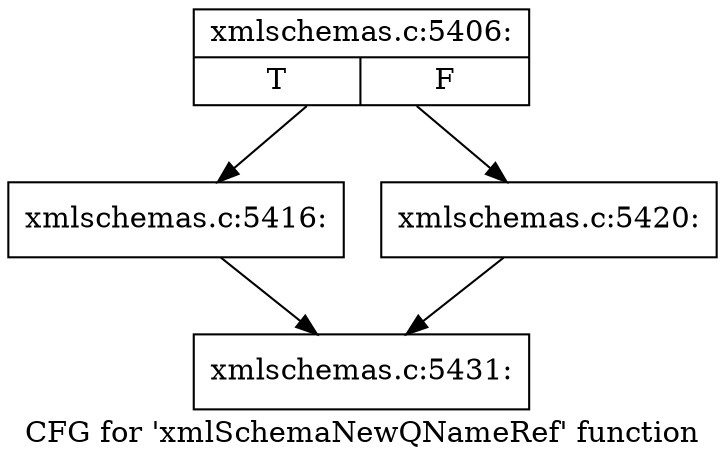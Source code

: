 digraph "CFG for 'xmlSchemaNewQNameRef' function" {
	label="CFG for 'xmlSchemaNewQNameRef' function";

	Node0x4eee810 [shape=record,label="{xmlschemas.c:5406:|{<s0>T|<s1>F}}"];
	Node0x4eee810 -> Node0x4ef5b60;
	Node0x4eee810 -> Node0x4ef5bb0;
	Node0x4ef5b60 [shape=record,label="{xmlschemas.c:5416:}"];
	Node0x4ef5b60 -> Node0x4ef4840;
	Node0x4ef5bb0 [shape=record,label="{xmlschemas.c:5420:}"];
	Node0x4ef5bb0 -> Node0x4ef4840;
	Node0x4ef4840 [shape=record,label="{xmlschemas.c:5431:}"];
}
